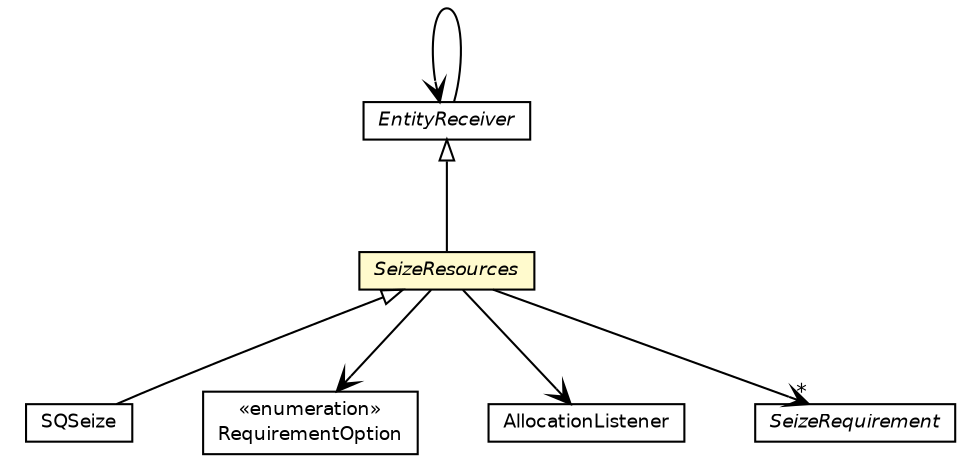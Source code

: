 #!/usr/local/bin/dot
#
# Class diagram 
# Generated by UMLGraph version 5.4 (http://www.umlgraph.org/)
#

digraph G {
	edge [fontname="Helvetica",fontsize=10,labelfontname="Helvetica",labelfontsize=10];
	node [fontname="Helvetica",fontsize=10,shape=plaintext];
	nodesep=0.25;
	ranksep=0.5;
	// jsl.modeling.elements.resource.SQSeize
	c179799 [label=<<table title="jsl.modeling.elements.resource.SQSeize" border="0" cellborder="1" cellspacing="0" cellpadding="2" port="p" href="./SQSeize.html">
		<tr><td><table border="0" cellspacing="0" cellpadding="1">
<tr><td align="center" balign="center"> SQSeize </td></tr>
		</table></td></tr>
		</table>>, URL="./SQSeize.html", fontname="Helvetica", fontcolor="black", fontsize=9.0];
	// jsl.modeling.elements.resource.SeizeResources
	c179800 [label=<<table title="jsl.modeling.elements.resource.SeizeResources" border="0" cellborder="1" cellspacing="0" cellpadding="2" port="p" bgcolor="lemonChiffon" href="./SeizeResources.html">
		<tr><td><table border="0" cellspacing="0" cellpadding="1">
<tr><td align="center" balign="center"><font face="Helvetica-Oblique"> SeizeResources </font></td></tr>
		</table></td></tr>
		</table>>, URL="./SeizeResources.html", fontname="Helvetica", fontcolor="black", fontsize=9.0];
	// jsl.modeling.elements.resource.SeizeResources.RequirementOption
	c179801 [label=<<table title="jsl.modeling.elements.resource.SeizeResources.RequirementOption" border="0" cellborder="1" cellspacing="0" cellpadding="2" port="p" href="./SeizeResources.RequirementOption.html">
		<tr><td><table border="0" cellspacing="0" cellpadding="1">
<tr><td align="center" balign="center"> &#171;enumeration&#187; </td></tr>
<tr><td align="center" balign="center"> RequirementOption </td></tr>
		</table></td></tr>
		</table>>, URL="./SeizeResources.RequirementOption.html", fontname="Helvetica", fontcolor="black", fontsize=9.0];
	// jsl.modeling.elements.resource.SeizeResources.AllocationListener
	c179802 [label=<<table title="jsl.modeling.elements.resource.SeizeResources.AllocationListener" border="0" cellborder="1" cellspacing="0" cellpadding="2" port="p" href="./SeizeResources.AllocationListener.html">
		<tr><td><table border="0" cellspacing="0" cellpadding="1">
<tr><td align="center" balign="center"> AllocationListener </td></tr>
		</table></td></tr>
		</table>>, URL="./SeizeResources.AllocationListener.html", fontname="Helvetica", fontcolor="black", fontsize=9.0];
	// jsl.modeling.elements.resource.SeizeRequirement
	c179804 [label=<<table title="jsl.modeling.elements.resource.SeizeRequirement" border="0" cellborder="1" cellspacing="0" cellpadding="2" port="p" href="./SeizeRequirement.html">
		<tr><td><table border="0" cellspacing="0" cellpadding="1">
<tr><td align="center" balign="center"><font face="Helvetica-Oblique"> SeizeRequirement </font></td></tr>
		</table></td></tr>
		</table>>, URL="./SeizeRequirement.html", fontname="Helvetica", fontcolor="black", fontsize=9.0];
	// jsl.modeling.elements.resource.EntityReceiver
	c179845 [label=<<table title="jsl.modeling.elements.resource.EntityReceiver" border="0" cellborder="1" cellspacing="0" cellpadding="2" port="p" href="./EntityReceiver.html">
		<tr><td><table border="0" cellspacing="0" cellpadding="1">
<tr><td align="center" balign="center"><font face="Helvetica-Oblique"> EntityReceiver </font></td></tr>
		</table></td></tr>
		</table>>, URL="./EntityReceiver.html", fontname="Helvetica", fontcolor="black", fontsize=9.0];
	//jsl.modeling.elements.resource.SQSeize extends jsl.modeling.elements.resource.SeizeResources
	c179800:p -> c179799:p [dir=back,arrowtail=empty];
	//jsl.modeling.elements.resource.SeizeResources extends jsl.modeling.elements.resource.EntityReceiver
	c179845:p -> c179800:p [dir=back,arrowtail=empty];
	// jsl.modeling.elements.resource.SeizeResources NAVASSOC jsl.modeling.elements.resource.SeizeResources.RequirementOption
	c179800:p -> c179801:p [taillabel="", label="", headlabel="", fontname="Helvetica", fontcolor="black", fontsize=10.0, color="black", arrowhead=open];
	// jsl.modeling.elements.resource.SeizeResources NAVASSOC jsl.modeling.elements.resource.SeizeRequirement
	c179800:p -> c179804:p [taillabel="", label="", headlabel="*", fontname="Helvetica", fontcolor="black", fontsize=10.0, color="black", arrowhead=open];
	// jsl.modeling.elements.resource.SeizeResources NAVASSOC jsl.modeling.elements.resource.SeizeResources.AllocationListener
	c179800:p -> c179802:p [taillabel="", label="", headlabel="", fontname="Helvetica", fontcolor="black", fontsize=10.0, color="black", arrowhead=open];
	// jsl.modeling.elements.resource.EntityReceiver NAVASSOC jsl.modeling.elements.resource.EntityReceiver
	c179845:p -> c179845:p [taillabel="", label="", headlabel="", fontname="Helvetica", fontcolor="black", fontsize=10.0, color="black", arrowhead=open];
}

